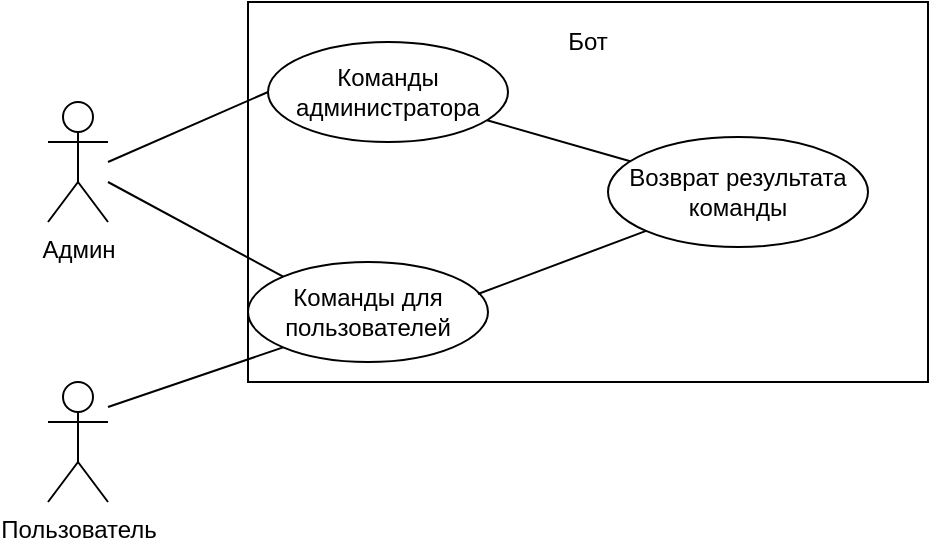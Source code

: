 <mxfile version="12.4.1" type="device" pages="1"><diagram id="nA3PM7USUDTaM8bBU7sf" name="Page-1"><mxGraphModel dx="932" dy="639" grid="1" gridSize="10" guides="1" tooltips="1" connect="1" arrows="1" fold="1" page="1" pageScale="1" pageWidth="827" pageHeight="1169" math="0" shadow="0"><root><mxCell id="0"/><mxCell id="1" parent="0"/><mxCell id="4KQuwT9GtKn8f6Wbs4SN-1" value="Админ&lt;br&gt;" style="shape=umlActor;verticalLabelPosition=bottom;labelBackgroundColor=#ffffff;verticalAlign=top;html=1;outlineConnect=0;" vertex="1" parent="1"><mxGeometry x="120" y="250" width="30" height="60" as="geometry"/></mxCell><mxCell id="4KQuwT9GtKn8f6Wbs4SN-10" value="Пользователь&lt;br&gt;" style="shape=umlActor;verticalLabelPosition=bottom;labelBackgroundColor=#ffffff;verticalAlign=top;html=1;outlineConnect=0;" vertex="1" parent="1"><mxGeometry x="120" y="390" width="30" height="60" as="geometry"/></mxCell><mxCell id="4KQuwT9GtKn8f6Wbs4SN-5" value="" style="rounded=0;whiteSpace=wrap;html=1;" vertex="1" parent="1"><mxGeometry x="220" y="200" width="340" height="190" as="geometry"/></mxCell><mxCell id="4KQuwT9GtKn8f6Wbs4SN-14" value="Команды для пользователей" style="ellipse;whiteSpace=wrap;html=1;" vertex="1" parent="1"><mxGeometry x="220" y="330" width="120" height="50" as="geometry"/></mxCell><mxCell id="4KQuwT9GtKn8f6Wbs4SN-15" value="Команды администратора" style="ellipse;whiteSpace=wrap;html=1;" vertex="1" parent="1"><mxGeometry x="230" y="220" width="120" height="50" as="geometry"/></mxCell><mxCell id="4KQuwT9GtKn8f6Wbs4SN-16" value="" style="endArrow=none;html=1;entryX=0;entryY=0.5;entryDx=0;entryDy=0;" edge="1" parent="1" target="4KQuwT9GtKn8f6Wbs4SN-15"><mxGeometry width="50" height="50" relative="1" as="geometry"><mxPoint x="150" y="280" as="sourcePoint"/><mxPoint x="200" y="230" as="targetPoint"/></mxGeometry></mxCell><mxCell id="4KQuwT9GtKn8f6Wbs4SN-18" value="" style="endArrow=none;html=1;entryX=0;entryY=0;entryDx=0;entryDy=0;" edge="1" parent="1" target="4KQuwT9GtKn8f6Wbs4SN-14"><mxGeometry width="50" height="50" relative="1" as="geometry"><mxPoint x="150" y="290" as="sourcePoint"/><mxPoint x="240" y="255" as="targetPoint"/></mxGeometry></mxCell><mxCell id="4KQuwT9GtKn8f6Wbs4SN-19" value="" style="endArrow=none;html=1;entryX=0;entryY=1;entryDx=0;entryDy=0;" edge="1" parent="1" target="4KQuwT9GtKn8f6Wbs4SN-14"><mxGeometry width="50" height="50" relative="1" as="geometry"><mxPoint x="150" y="402.5" as="sourcePoint"/><mxPoint x="237.574" y="449.822" as="targetPoint"/></mxGeometry></mxCell><mxCell id="4KQuwT9GtKn8f6Wbs4SN-21" value="Бот&lt;br&gt;" style="text;html=1;strokeColor=none;fillColor=none;align=center;verticalAlign=middle;whiteSpace=wrap;rounded=0;" vertex="1" parent="1"><mxGeometry x="370" y="210" width="40" height="20" as="geometry"/></mxCell><mxCell id="4KQuwT9GtKn8f6Wbs4SN-22" value="Возврат результата команды" style="ellipse;whiteSpace=wrap;html=1;" vertex="1" parent="1"><mxGeometry x="400" y="267.5" width="130" height="55" as="geometry"/></mxCell><mxCell id="4KQuwT9GtKn8f6Wbs4SN-23" value="" style="endArrow=none;html=1;" edge="1" parent="1" source="4KQuwT9GtKn8f6Wbs4SN-15" target="4KQuwT9GtKn8f6Wbs4SN-22"><mxGeometry width="50" height="50" relative="1" as="geometry"><mxPoint x="340" y="280" as="sourcePoint"/><mxPoint x="390" y="230" as="targetPoint"/></mxGeometry></mxCell><mxCell id="4KQuwT9GtKn8f6Wbs4SN-24" value="" style="endArrow=none;html=1;exitX=0.958;exitY=0.32;exitDx=0;exitDy=0;exitPerimeter=0;entryX=0;entryY=1;entryDx=0;entryDy=0;" edge="1" parent="1" source="4KQuwT9GtKn8f6Wbs4SN-14" target="4KQuwT9GtKn8f6Wbs4SN-22"><mxGeometry width="50" height="50" relative="1" as="geometry"><mxPoint x="334.245" y="322.478" as="sourcePoint"/><mxPoint x="405.633" y="343.109" as="targetPoint"/></mxGeometry></mxCell></root></mxGraphModel></diagram></mxfile>